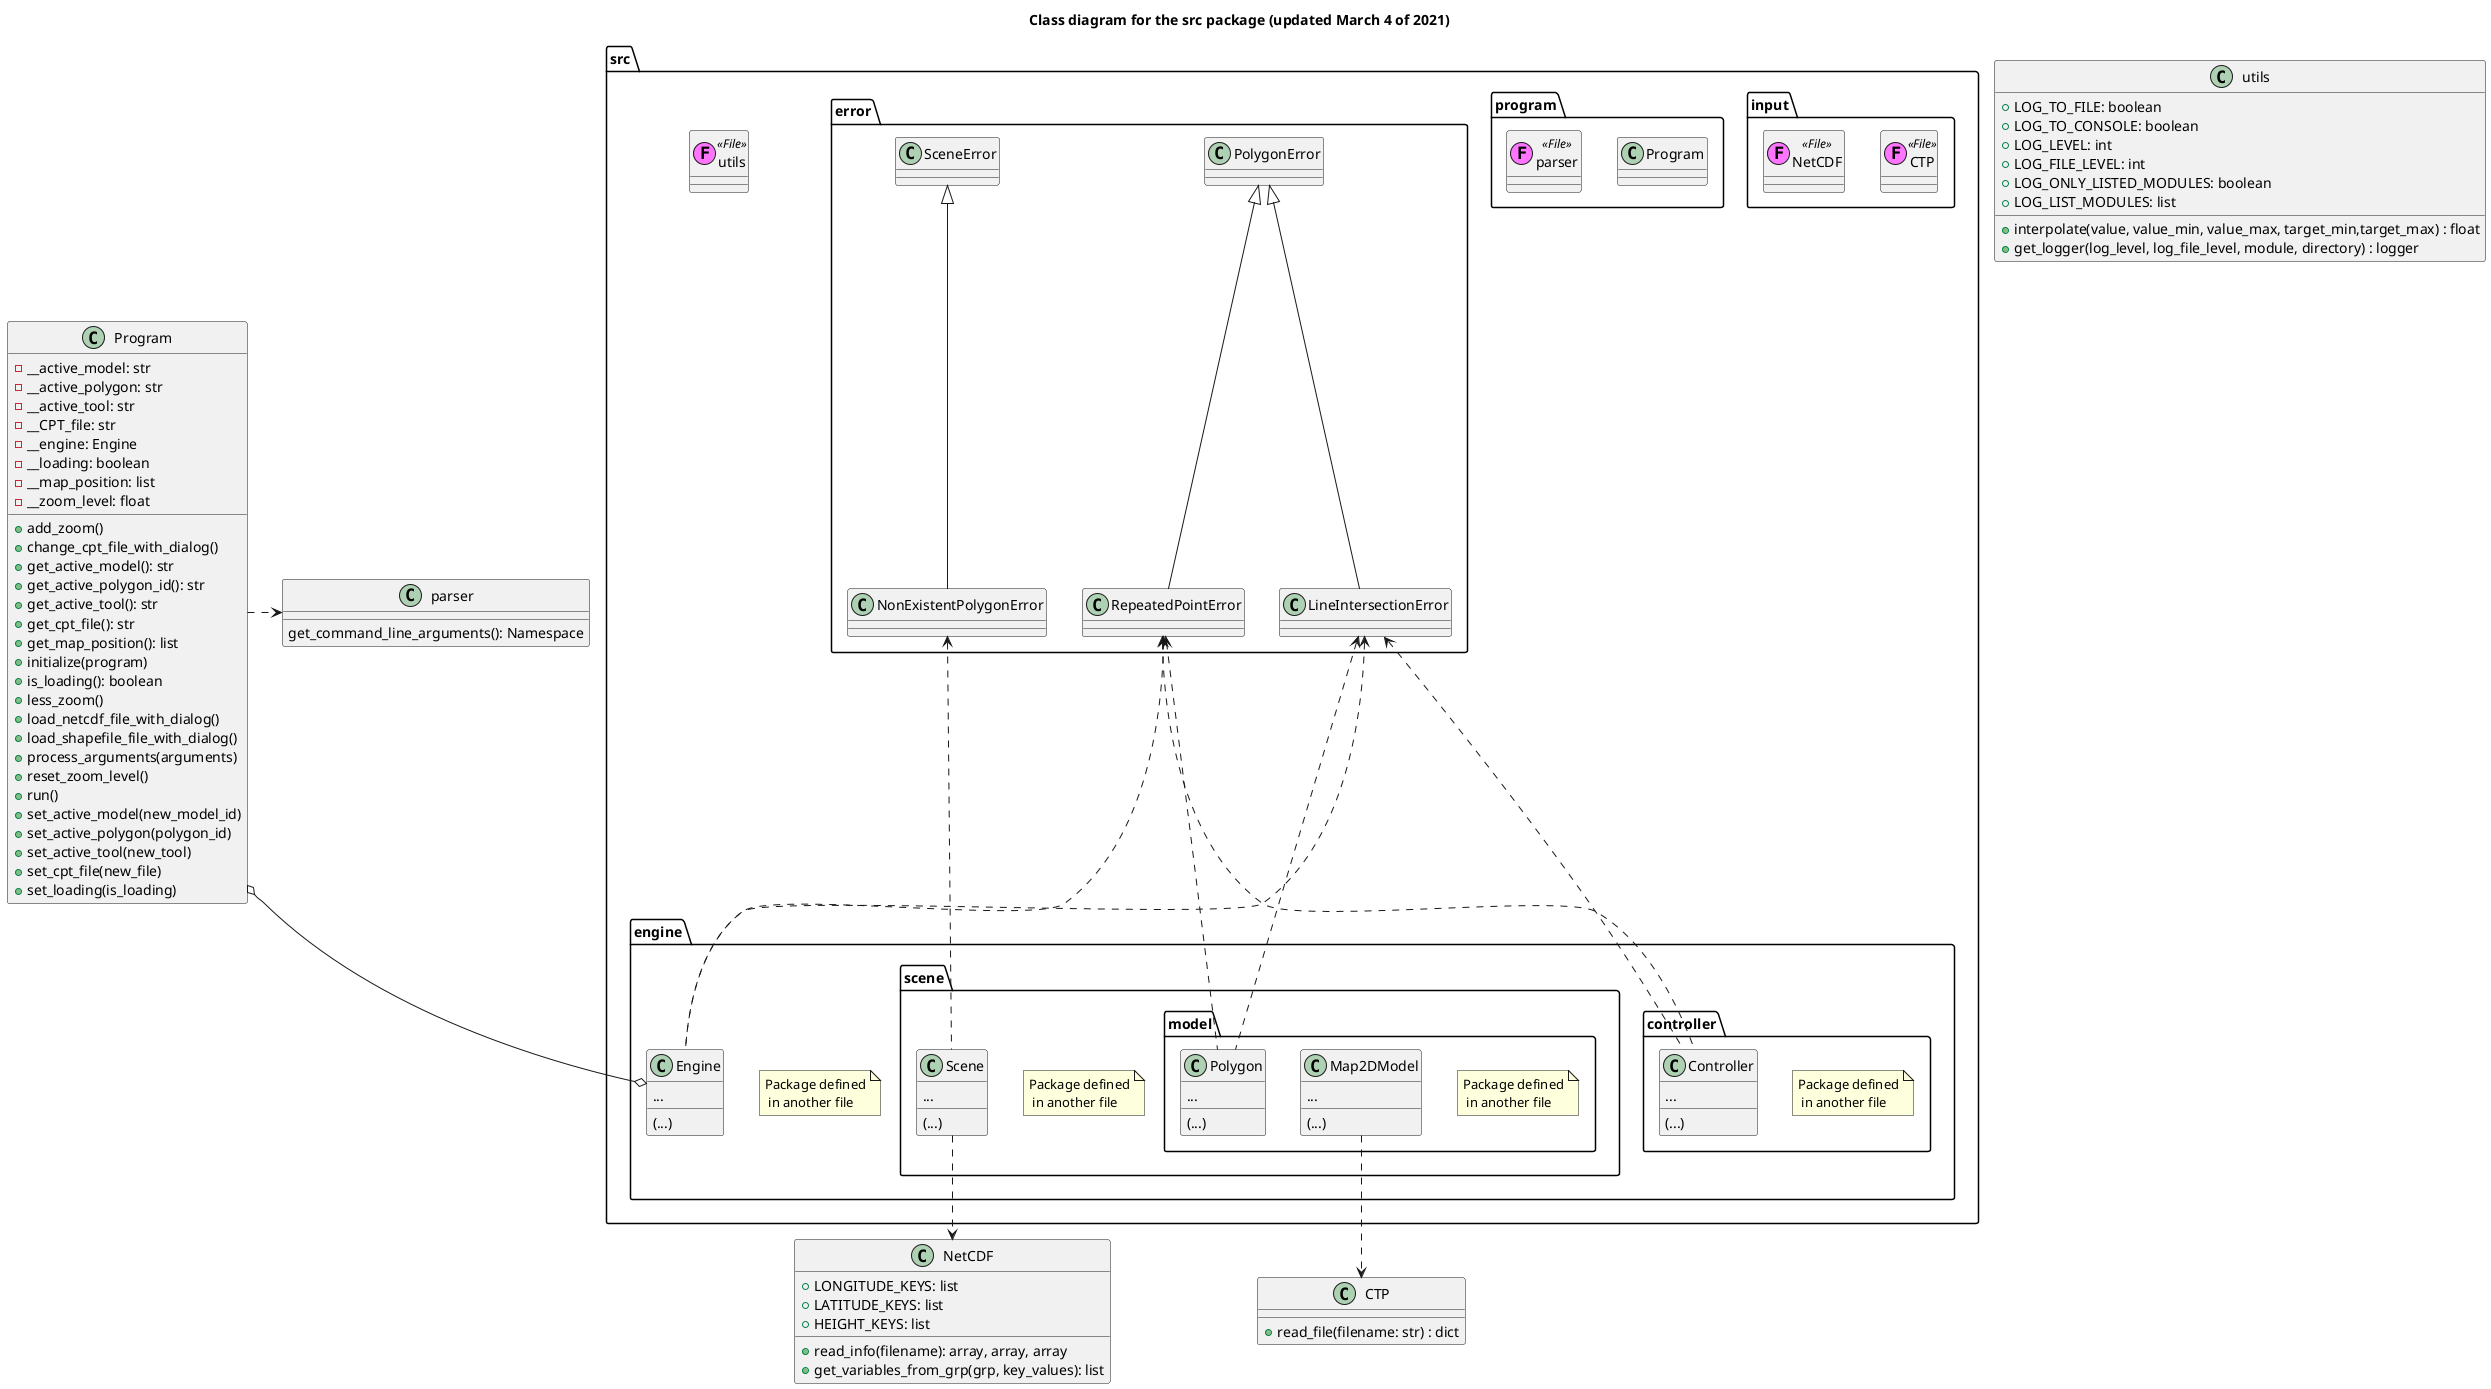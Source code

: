 @startuml
'https://plantuml.com/class-diagram

title Class diagram for the src package (updated March 4 of 2021)

!$file = "(F,#ff75ff) File"

package src {

    class utils <<$file>>

    package input {
        class CTP <<$file>>
        class NetCDF <<$file>>
    }

    package program {

        class Program
        class parser <<$file>>
    }

    package error {
        class PolygonError
        class RepeatedPointError
        class LineIntersectionError
        class NonExistentPolygonError
        class SceneError
    }

    package engine {
        note "Package defined\n in another file" as n

        class Engine {
            ...
            (...)
        }

        package controller {
            note "Package defined\n in another file" as n8
            class Controller {
                ...
                (...)
            }
        }

        package scene {
            note "Package defined\n in another file" as n6

            class Scene {
                ...
                (...)
            }

            package model {
                note "Package defined\n in another file" as n7

                class Map2DModel {
                    ...
                    (...)
                }

                class Polygon {
                    ...
                    (...)
                }

            }
        }

    }
}

class CTP {
    + read_file(filename: str) : dict
}

class NetCDF {
    + LONGITUDE_KEYS: list
    + LATITUDE_KEYS: list
    + HEIGHT_KEYS: list

    + read_info(filename): array, array, array
    + get_variables_from_grp(grp, key_values): list
}

class utils {
    + LOG_TO_FILE: boolean
    + LOG_TO_CONSOLE: boolean
    + LOG_LEVEL: int
    + LOG_FILE_LEVEL: int
    + LOG_ONLY_LISTED_MODULES: boolean
    + LOG_LIST_MODULES: list

    + interpolate(value, value_min, value_max, target_min,target_max) : float
    + get_logger(log_level, log_file_level, module, directory) : logger
}

class Program {
    - __active_model: str
    - __active_polygon: str
    - __active_tool: str
    - __CPT_file: str
    - __engine: Engine
    - __loading: boolean
    - __map_position: list
    - __zoom_level: float

    + add_zoom()
    + change_cpt_file_with_dialog()
    + get_active_model(): str
    + get_active_polygon_id(): str
    + get_active_tool(): str
    + get_cpt_file(): str
    + get_map_position(): list
    + initialize(program)
    + is_loading(): boolean
    + less_zoom()
    + load_netcdf_file_with_dialog()
    + load_shapefile_file_with_dialog()
    + process_arguments(arguments)
    + reset_zoom_level()
    + run()
    + set_active_model(new_model_id)
    + set_active_polygon(polygon_id)
    + set_active_tool(new_tool)
    + set_cpt_file(new_file)
    + set_loading(is_loading)
}

class parser {
    get_command_line_arguments(): Namespace
}

Program o--o Engine

Program .> parser

Engine -u.> LineIntersectionError
Engine -u.> RepeatedPointError

Controller -u.> LineIntersectionError
Controller -u.> RepeatedPointError

Polygon -u.> LineIntersectionError
Polygon -u.> RepeatedPointError


PolygonError <|-- RepeatedPointError
PolygonError <|-- LineIntersectionError

SceneError <|-- NonExistentPolygonError

Scene -u.> NonExistentPolygonError

Scene -d.> NetCDF
Map2DModel -d.> CTP

@enduml
